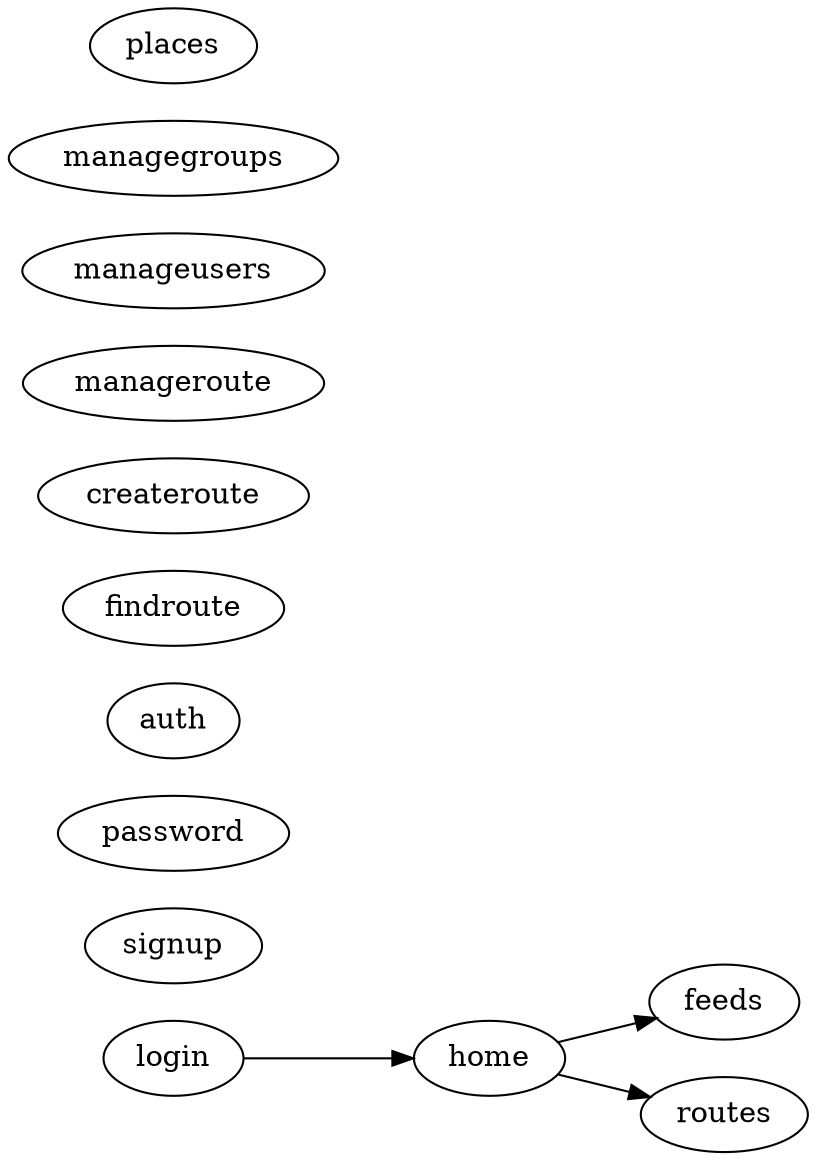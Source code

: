 digraph g {

  graph [compound = true];

  //presentation
  splines = true;
  overlap = false;
  rankdir = LR;

  login
  signup
  password

  auth
  home
  feeds
  routes

  login -> home
  home -> feeds
  home -> routes

  findroute
  createroute
  manageroute

  manageusers
  managegroups

  places

}
